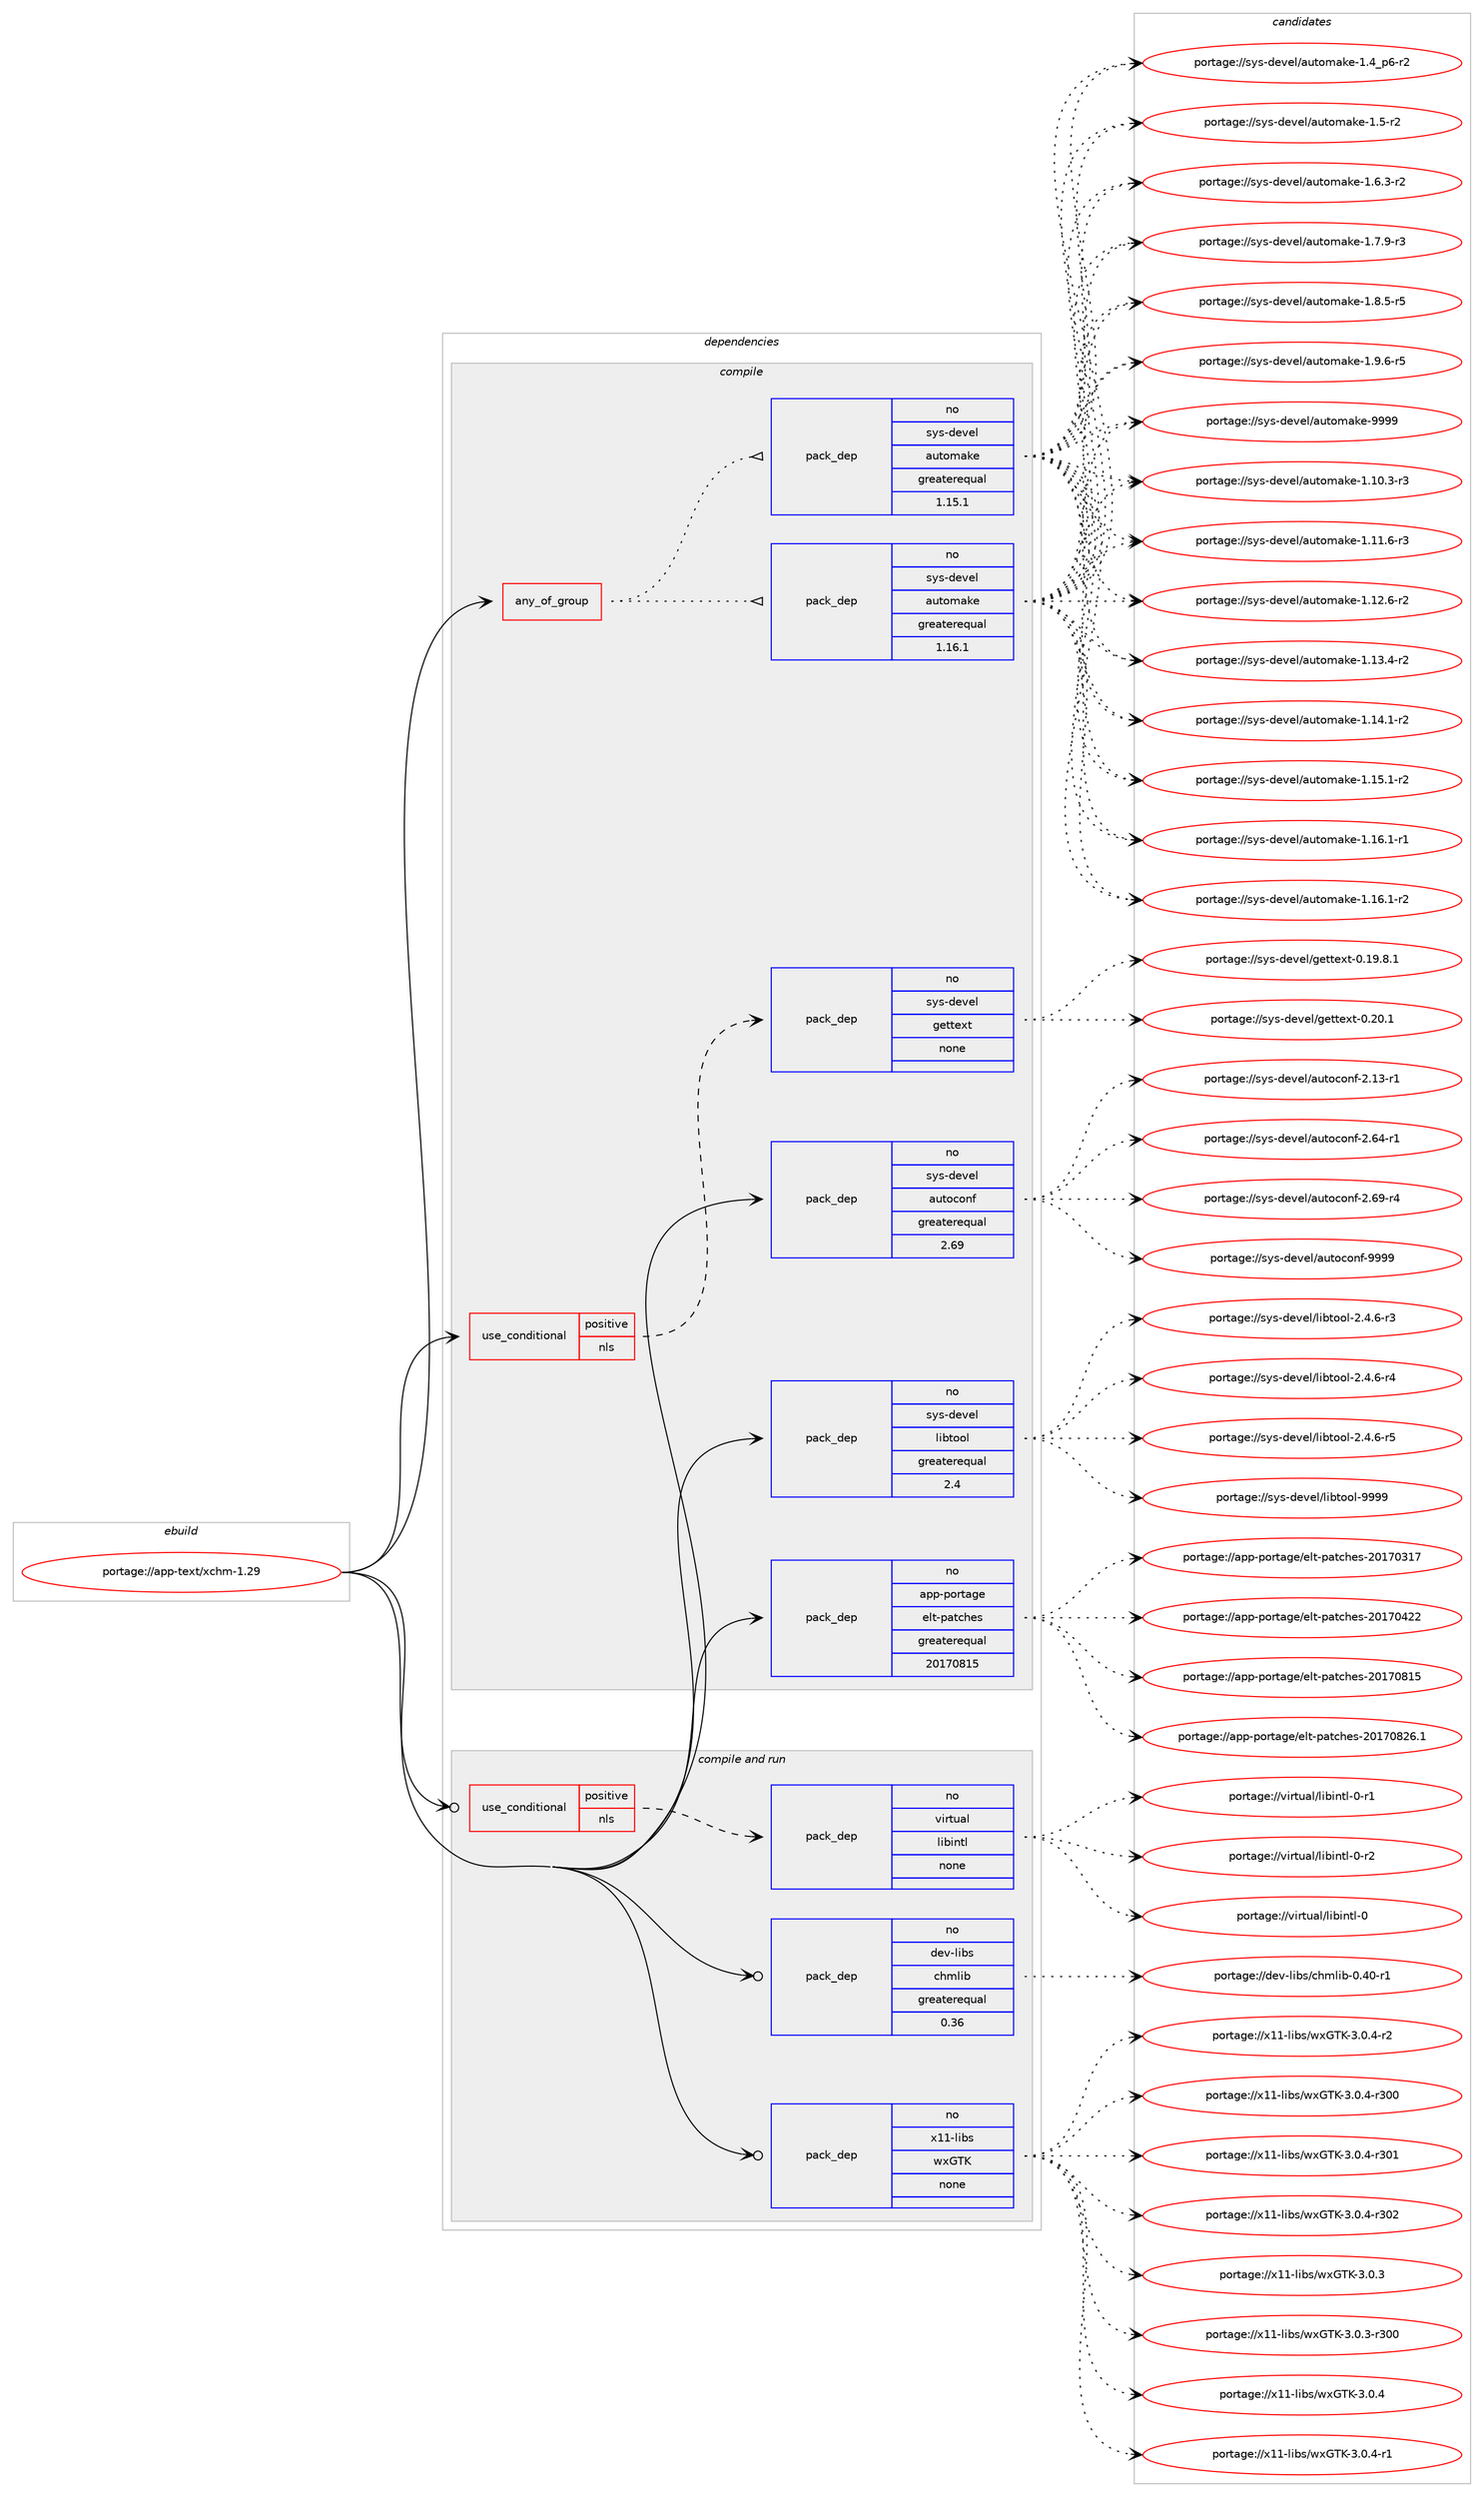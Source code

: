 digraph prolog {

# *************
# Graph options
# *************

newrank=true;
concentrate=true;
compound=true;
graph [rankdir=LR,fontname=Helvetica,fontsize=10,ranksep=1.5];#, ranksep=2.5, nodesep=0.2];
edge  [arrowhead=vee];
node  [fontname=Helvetica,fontsize=10];

# **********
# The ebuild
# **********

subgraph cluster_leftcol {
color=gray;
rank=same;
label=<<i>ebuild</i>>;
id [label="portage://app-text/xchm-1.29", color=red, width=4, href="../app-text/xchm-1.29.svg"];
}

# ****************
# The dependencies
# ****************

subgraph cluster_midcol {
color=gray;
label=<<i>dependencies</i>>;
subgraph cluster_compile {
fillcolor="#eeeeee";
style=filled;
label=<<i>compile</i>>;
subgraph any811 {
dependency48601 [label=<<TABLE BORDER="0" CELLBORDER="1" CELLSPACING="0" CELLPADDING="4"><TR><TD CELLPADDING="10">any_of_group</TD></TR></TABLE>>, shape=none, color=red];subgraph pack36149 {
dependency48602 [label=<<TABLE BORDER="0" CELLBORDER="1" CELLSPACING="0" CELLPADDING="4" WIDTH="220"><TR><TD ROWSPAN="6" CELLPADDING="30">pack_dep</TD></TR><TR><TD WIDTH="110">no</TD></TR><TR><TD>sys-devel</TD></TR><TR><TD>automake</TD></TR><TR><TD>greaterequal</TD></TR><TR><TD>1.16.1</TD></TR></TABLE>>, shape=none, color=blue];
}
dependency48601:e -> dependency48602:w [weight=20,style="dotted",arrowhead="oinv"];
subgraph pack36150 {
dependency48603 [label=<<TABLE BORDER="0" CELLBORDER="1" CELLSPACING="0" CELLPADDING="4" WIDTH="220"><TR><TD ROWSPAN="6" CELLPADDING="30">pack_dep</TD></TR><TR><TD WIDTH="110">no</TD></TR><TR><TD>sys-devel</TD></TR><TR><TD>automake</TD></TR><TR><TD>greaterequal</TD></TR><TR><TD>1.15.1</TD></TR></TABLE>>, shape=none, color=blue];
}
dependency48601:e -> dependency48603:w [weight=20,style="dotted",arrowhead="oinv"];
}
id:e -> dependency48601:w [weight=20,style="solid",arrowhead="vee"];
subgraph cond11614 {
dependency48604 [label=<<TABLE BORDER="0" CELLBORDER="1" CELLSPACING="0" CELLPADDING="4"><TR><TD ROWSPAN="3" CELLPADDING="10">use_conditional</TD></TR><TR><TD>positive</TD></TR><TR><TD>nls</TD></TR></TABLE>>, shape=none, color=red];
subgraph pack36151 {
dependency48605 [label=<<TABLE BORDER="0" CELLBORDER="1" CELLSPACING="0" CELLPADDING="4" WIDTH="220"><TR><TD ROWSPAN="6" CELLPADDING="30">pack_dep</TD></TR><TR><TD WIDTH="110">no</TD></TR><TR><TD>sys-devel</TD></TR><TR><TD>gettext</TD></TR><TR><TD>none</TD></TR><TR><TD></TD></TR></TABLE>>, shape=none, color=blue];
}
dependency48604:e -> dependency48605:w [weight=20,style="dashed",arrowhead="vee"];
}
id:e -> dependency48604:w [weight=20,style="solid",arrowhead="vee"];
subgraph pack36152 {
dependency48606 [label=<<TABLE BORDER="0" CELLBORDER="1" CELLSPACING="0" CELLPADDING="4" WIDTH="220"><TR><TD ROWSPAN="6" CELLPADDING="30">pack_dep</TD></TR><TR><TD WIDTH="110">no</TD></TR><TR><TD>app-portage</TD></TR><TR><TD>elt-patches</TD></TR><TR><TD>greaterequal</TD></TR><TR><TD>20170815</TD></TR></TABLE>>, shape=none, color=blue];
}
id:e -> dependency48606:w [weight=20,style="solid",arrowhead="vee"];
subgraph pack36153 {
dependency48607 [label=<<TABLE BORDER="0" CELLBORDER="1" CELLSPACING="0" CELLPADDING="4" WIDTH="220"><TR><TD ROWSPAN="6" CELLPADDING="30">pack_dep</TD></TR><TR><TD WIDTH="110">no</TD></TR><TR><TD>sys-devel</TD></TR><TR><TD>autoconf</TD></TR><TR><TD>greaterequal</TD></TR><TR><TD>2.69</TD></TR></TABLE>>, shape=none, color=blue];
}
id:e -> dependency48607:w [weight=20,style="solid",arrowhead="vee"];
subgraph pack36154 {
dependency48608 [label=<<TABLE BORDER="0" CELLBORDER="1" CELLSPACING="0" CELLPADDING="4" WIDTH="220"><TR><TD ROWSPAN="6" CELLPADDING="30">pack_dep</TD></TR><TR><TD WIDTH="110">no</TD></TR><TR><TD>sys-devel</TD></TR><TR><TD>libtool</TD></TR><TR><TD>greaterequal</TD></TR><TR><TD>2.4</TD></TR></TABLE>>, shape=none, color=blue];
}
id:e -> dependency48608:w [weight=20,style="solid",arrowhead="vee"];
}
subgraph cluster_compileandrun {
fillcolor="#eeeeee";
style=filled;
label=<<i>compile and run</i>>;
subgraph cond11615 {
dependency48609 [label=<<TABLE BORDER="0" CELLBORDER="1" CELLSPACING="0" CELLPADDING="4"><TR><TD ROWSPAN="3" CELLPADDING="10">use_conditional</TD></TR><TR><TD>positive</TD></TR><TR><TD>nls</TD></TR></TABLE>>, shape=none, color=red];
subgraph pack36155 {
dependency48610 [label=<<TABLE BORDER="0" CELLBORDER="1" CELLSPACING="0" CELLPADDING="4" WIDTH="220"><TR><TD ROWSPAN="6" CELLPADDING="30">pack_dep</TD></TR><TR><TD WIDTH="110">no</TD></TR><TR><TD>virtual</TD></TR><TR><TD>libintl</TD></TR><TR><TD>none</TD></TR><TR><TD></TD></TR></TABLE>>, shape=none, color=blue];
}
dependency48609:e -> dependency48610:w [weight=20,style="dashed",arrowhead="vee"];
}
id:e -> dependency48609:w [weight=20,style="solid",arrowhead="odotvee"];
subgraph pack36156 {
dependency48611 [label=<<TABLE BORDER="0" CELLBORDER="1" CELLSPACING="0" CELLPADDING="4" WIDTH="220"><TR><TD ROWSPAN="6" CELLPADDING="30">pack_dep</TD></TR><TR><TD WIDTH="110">no</TD></TR><TR><TD>dev-libs</TD></TR><TR><TD>chmlib</TD></TR><TR><TD>greaterequal</TD></TR><TR><TD>0.36</TD></TR></TABLE>>, shape=none, color=blue];
}
id:e -> dependency48611:w [weight=20,style="solid",arrowhead="odotvee"];
subgraph pack36157 {
dependency48612 [label=<<TABLE BORDER="0" CELLBORDER="1" CELLSPACING="0" CELLPADDING="4" WIDTH="220"><TR><TD ROWSPAN="6" CELLPADDING="30">pack_dep</TD></TR><TR><TD WIDTH="110">no</TD></TR><TR><TD>x11-libs</TD></TR><TR><TD>wxGTK</TD></TR><TR><TD>none</TD></TR><TR><TD></TD></TR></TABLE>>, shape=none, color=blue];
}
id:e -> dependency48612:w [weight=20,style="solid",arrowhead="odotvee"];
}
subgraph cluster_run {
fillcolor="#eeeeee";
style=filled;
label=<<i>run</i>>;
}
}

# **************
# The candidates
# **************

subgraph cluster_choices {
rank=same;
color=gray;
label=<<i>candidates</i>>;

subgraph choice36149 {
color=black;
nodesep=1;
choiceportage11512111545100101118101108479711711611110997107101454946494846514511451 [label="portage://sys-devel/automake-1.10.3-r3", color=red, width=4,href="../sys-devel/automake-1.10.3-r3.svg"];
choiceportage11512111545100101118101108479711711611110997107101454946494946544511451 [label="portage://sys-devel/automake-1.11.6-r3", color=red, width=4,href="../sys-devel/automake-1.11.6-r3.svg"];
choiceportage11512111545100101118101108479711711611110997107101454946495046544511450 [label="portage://sys-devel/automake-1.12.6-r2", color=red, width=4,href="../sys-devel/automake-1.12.6-r2.svg"];
choiceportage11512111545100101118101108479711711611110997107101454946495146524511450 [label="portage://sys-devel/automake-1.13.4-r2", color=red, width=4,href="../sys-devel/automake-1.13.4-r2.svg"];
choiceportage11512111545100101118101108479711711611110997107101454946495246494511450 [label="portage://sys-devel/automake-1.14.1-r2", color=red, width=4,href="../sys-devel/automake-1.14.1-r2.svg"];
choiceportage11512111545100101118101108479711711611110997107101454946495346494511450 [label="portage://sys-devel/automake-1.15.1-r2", color=red, width=4,href="../sys-devel/automake-1.15.1-r2.svg"];
choiceportage11512111545100101118101108479711711611110997107101454946495446494511449 [label="portage://sys-devel/automake-1.16.1-r1", color=red, width=4,href="../sys-devel/automake-1.16.1-r1.svg"];
choiceportage11512111545100101118101108479711711611110997107101454946495446494511450 [label="portage://sys-devel/automake-1.16.1-r2", color=red, width=4,href="../sys-devel/automake-1.16.1-r2.svg"];
choiceportage115121115451001011181011084797117116111109971071014549465295112544511450 [label="portage://sys-devel/automake-1.4_p6-r2", color=red, width=4,href="../sys-devel/automake-1.4_p6-r2.svg"];
choiceportage11512111545100101118101108479711711611110997107101454946534511450 [label="portage://sys-devel/automake-1.5-r2", color=red, width=4,href="../sys-devel/automake-1.5-r2.svg"];
choiceportage115121115451001011181011084797117116111109971071014549465446514511450 [label="portage://sys-devel/automake-1.6.3-r2", color=red, width=4,href="../sys-devel/automake-1.6.3-r2.svg"];
choiceportage115121115451001011181011084797117116111109971071014549465546574511451 [label="portage://sys-devel/automake-1.7.9-r3", color=red, width=4,href="../sys-devel/automake-1.7.9-r3.svg"];
choiceportage115121115451001011181011084797117116111109971071014549465646534511453 [label="portage://sys-devel/automake-1.8.5-r5", color=red, width=4,href="../sys-devel/automake-1.8.5-r5.svg"];
choiceportage115121115451001011181011084797117116111109971071014549465746544511453 [label="portage://sys-devel/automake-1.9.6-r5", color=red, width=4,href="../sys-devel/automake-1.9.6-r5.svg"];
choiceportage115121115451001011181011084797117116111109971071014557575757 [label="portage://sys-devel/automake-9999", color=red, width=4,href="../sys-devel/automake-9999.svg"];
dependency48602:e -> choiceportage11512111545100101118101108479711711611110997107101454946494846514511451:w [style=dotted,weight="100"];
dependency48602:e -> choiceportage11512111545100101118101108479711711611110997107101454946494946544511451:w [style=dotted,weight="100"];
dependency48602:e -> choiceportage11512111545100101118101108479711711611110997107101454946495046544511450:w [style=dotted,weight="100"];
dependency48602:e -> choiceportage11512111545100101118101108479711711611110997107101454946495146524511450:w [style=dotted,weight="100"];
dependency48602:e -> choiceportage11512111545100101118101108479711711611110997107101454946495246494511450:w [style=dotted,weight="100"];
dependency48602:e -> choiceportage11512111545100101118101108479711711611110997107101454946495346494511450:w [style=dotted,weight="100"];
dependency48602:e -> choiceportage11512111545100101118101108479711711611110997107101454946495446494511449:w [style=dotted,weight="100"];
dependency48602:e -> choiceportage11512111545100101118101108479711711611110997107101454946495446494511450:w [style=dotted,weight="100"];
dependency48602:e -> choiceportage115121115451001011181011084797117116111109971071014549465295112544511450:w [style=dotted,weight="100"];
dependency48602:e -> choiceportage11512111545100101118101108479711711611110997107101454946534511450:w [style=dotted,weight="100"];
dependency48602:e -> choiceportage115121115451001011181011084797117116111109971071014549465446514511450:w [style=dotted,weight="100"];
dependency48602:e -> choiceportage115121115451001011181011084797117116111109971071014549465546574511451:w [style=dotted,weight="100"];
dependency48602:e -> choiceportage115121115451001011181011084797117116111109971071014549465646534511453:w [style=dotted,weight="100"];
dependency48602:e -> choiceportage115121115451001011181011084797117116111109971071014549465746544511453:w [style=dotted,weight="100"];
dependency48602:e -> choiceportage115121115451001011181011084797117116111109971071014557575757:w [style=dotted,weight="100"];
}
subgraph choice36150 {
color=black;
nodesep=1;
choiceportage11512111545100101118101108479711711611110997107101454946494846514511451 [label="portage://sys-devel/automake-1.10.3-r3", color=red, width=4,href="../sys-devel/automake-1.10.3-r3.svg"];
choiceportage11512111545100101118101108479711711611110997107101454946494946544511451 [label="portage://sys-devel/automake-1.11.6-r3", color=red, width=4,href="../sys-devel/automake-1.11.6-r3.svg"];
choiceportage11512111545100101118101108479711711611110997107101454946495046544511450 [label="portage://sys-devel/automake-1.12.6-r2", color=red, width=4,href="../sys-devel/automake-1.12.6-r2.svg"];
choiceportage11512111545100101118101108479711711611110997107101454946495146524511450 [label="portage://sys-devel/automake-1.13.4-r2", color=red, width=4,href="../sys-devel/automake-1.13.4-r2.svg"];
choiceportage11512111545100101118101108479711711611110997107101454946495246494511450 [label="portage://sys-devel/automake-1.14.1-r2", color=red, width=4,href="../sys-devel/automake-1.14.1-r2.svg"];
choiceportage11512111545100101118101108479711711611110997107101454946495346494511450 [label="portage://sys-devel/automake-1.15.1-r2", color=red, width=4,href="../sys-devel/automake-1.15.1-r2.svg"];
choiceportage11512111545100101118101108479711711611110997107101454946495446494511449 [label="portage://sys-devel/automake-1.16.1-r1", color=red, width=4,href="../sys-devel/automake-1.16.1-r1.svg"];
choiceportage11512111545100101118101108479711711611110997107101454946495446494511450 [label="portage://sys-devel/automake-1.16.1-r2", color=red, width=4,href="../sys-devel/automake-1.16.1-r2.svg"];
choiceportage115121115451001011181011084797117116111109971071014549465295112544511450 [label="portage://sys-devel/automake-1.4_p6-r2", color=red, width=4,href="../sys-devel/automake-1.4_p6-r2.svg"];
choiceportage11512111545100101118101108479711711611110997107101454946534511450 [label="portage://sys-devel/automake-1.5-r2", color=red, width=4,href="../sys-devel/automake-1.5-r2.svg"];
choiceportage115121115451001011181011084797117116111109971071014549465446514511450 [label="portage://sys-devel/automake-1.6.3-r2", color=red, width=4,href="../sys-devel/automake-1.6.3-r2.svg"];
choiceportage115121115451001011181011084797117116111109971071014549465546574511451 [label="portage://sys-devel/automake-1.7.9-r3", color=red, width=4,href="../sys-devel/automake-1.7.9-r3.svg"];
choiceportage115121115451001011181011084797117116111109971071014549465646534511453 [label="portage://sys-devel/automake-1.8.5-r5", color=red, width=4,href="../sys-devel/automake-1.8.5-r5.svg"];
choiceportage115121115451001011181011084797117116111109971071014549465746544511453 [label="portage://sys-devel/automake-1.9.6-r5", color=red, width=4,href="../sys-devel/automake-1.9.6-r5.svg"];
choiceportage115121115451001011181011084797117116111109971071014557575757 [label="portage://sys-devel/automake-9999", color=red, width=4,href="../sys-devel/automake-9999.svg"];
dependency48603:e -> choiceportage11512111545100101118101108479711711611110997107101454946494846514511451:w [style=dotted,weight="100"];
dependency48603:e -> choiceportage11512111545100101118101108479711711611110997107101454946494946544511451:w [style=dotted,weight="100"];
dependency48603:e -> choiceportage11512111545100101118101108479711711611110997107101454946495046544511450:w [style=dotted,weight="100"];
dependency48603:e -> choiceportage11512111545100101118101108479711711611110997107101454946495146524511450:w [style=dotted,weight="100"];
dependency48603:e -> choiceportage11512111545100101118101108479711711611110997107101454946495246494511450:w [style=dotted,weight="100"];
dependency48603:e -> choiceportage11512111545100101118101108479711711611110997107101454946495346494511450:w [style=dotted,weight="100"];
dependency48603:e -> choiceportage11512111545100101118101108479711711611110997107101454946495446494511449:w [style=dotted,weight="100"];
dependency48603:e -> choiceportage11512111545100101118101108479711711611110997107101454946495446494511450:w [style=dotted,weight="100"];
dependency48603:e -> choiceportage115121115451001011181011084797117116111109971071014549465295112544511450:w [style=dotted,weight="100"];
dependency48603:e -> choiceportage11512111545100101118101108479711711611110997107101454946534511450:w [style=dotted,weight="100"];
dependency48603:e -> choiceportage115121115451001011181011084797117116111109971071014549465446514511450:w [style=dotted,weight="100"];
dependency48603:e -> choiceportage115121115451001011181011084797117116111109971071014549465546574511451:w [style=dotted,weight="100"];
dependency48603:e -> choiceportage115121115451001011181011084797117116111109971071014549465646534511453:w [style=dotted,weight="100"];
dependency48603:e -> choiceportage115121115451001011181011084797117116111109971071014549465746544511453:w [style=dotted,weight="100"];
dependency48603:e -> choiceportage115121115451001011181011084797117116111109971071014557575757:w [style=dotted,weight="100"];
}
subgraph choice36151 {
color=black;
nodesep=1;
choiceportage1151211154510010111810110847103101116116101120116454846495746564649 [label="portage://sys-devel/gettext-0.19.8.1", color=red, width=4,href="../sys-devel/gettext-0.19.8.1.svg"];
choiceportage115121115451001011181011084710310111611610112011645484650484649 [label="portage://sys-devel/gettext-0.20.1", color=red, width=4,href="../sys-devel/gettext-0.20.1.svg"];
dependency48605:e -> choiceportage1151211154510010111810110847103101116116101120116454846495746564649:w [style=dotted,weight="100"];
dependency48605:e -> choiceportage115121115451001011181011084710310111611610112011645484650484649:w [style=dotted,weight="100"];
}
subgraph choice36152 {
color=black;
nodesep=1;
choiceportage97112112451121111141169710310147101108116451129711699104101115455048495548514955 [label="portage://app-portage/elt-patches-20170317", color=red, width=4,href="../app-portage/elt-patches-20170317.svg"];
choiceportage97112112451121111141169710310147101108116451129711699104101115455048495548525050 [label="portage://app-portage/elt-patches-20170422", color=red, width=4,href="../app-portage/elt-patches-20170422.svg"];
choiceportage97112112451121111141169710310147101108116451129711699104101115455048495548564953 [label="portage://app-portage/elt-patches-20170815", color=red, width=4,href="../app-portage/elt-patches-20170815.svg"];
choiceportage971121124511211111411697103101471011081164511297116991041011154550484955485650544649 [label="portage://app-portage/elt-patches-20170826.1", color=red, width=4,href="../app-portage/elt-patches-20170826.1.svg"];
dependency48606:e -> choiceportage97112112451121111141169710310147101108116451129711699104101115455048495548514955:w [style=dotted,weight="100"];
dependency48606:e -> choiceportage97112112451121111141169710310147101108116451129711699104101115455048495548525050:w [style=dotted,weight="100"];
dependency48606:e -> choiceportage97112112451121111141169710310147101108116451129711699104101115455048495548564953:w [style=dotted,weight="100"];
dependency48606:e -> choiceportage971121124511211111411697103101471011081164511297116991041011154550484955485650544649:w [style=dotted,weight="100"];
}
subgraph choice36153 {
color=black;
nodesep=1;
choiceportage1151211154510010111810110847971171161119911111010245504649514511449 [label="portage://sys-devel/autoconf-2.13-r1", color=red, width=4,href="../sys-devel/autoconf-2.13-r1.svg"];
choiceportage1151211154510010111810110847971171161119911111010245504654524511449 [label="portage://sys-devel/autoconf-2.64-r1", color=red, width=4,href="../sys-devel/autoconf-2.64-r1.svg"];
choiceportage1151211154510010111810110847971171161119911111010245504654574511452 [label="portage://sys-devel/autoconf-2.69-r4", color=red, width=4,href="../sys-devel/autoconf-2.69-r4.svg"];
choiceportage115121115451001011181011084797117116111991111101024557575757 [label="portage://sys-devel/autoconf-9999", color=red, width=4,href="../sys-devel/autoconf-9999.svg"];
dependency48607:e -> choiceportage1151211154510010111810110847971171161119911111010245504649514511449:w [style=dotted,weight="100"];
dependency48607:e -> choiceportage1151211154510010111810110847971171161119911111010245504654524511449:w [style=dotted,weight="100"];
dependency48607:e -> choiceportage1151211154510010111810110847971171161119911111010245504654574511452:w [style=dotted,weight="100"];
dependency48607:e -> choiceportage115121115451001011181011084797117116111991111101024557575757:w [style=dotted,weight="100"];
}
subgraph choice36154 {
color=black;
nodesep=1;
choiceportage1151211154510010111810110847108105981161111111084550465246544511451 [label="portage://sys-devel/libtool-2.4.6-r3", color=red, width=4,href="../sys-devel/libtool-2.4.6-r3.svg"];
choiceportage1151211154510010111810110847108105981161111111084550465246544511452 [label="portage://sys-devel/libtool-2.4.6-r4", color=red, width=4,href="../sys-devel/libtool-2.4.6-r4.svg"];
choiceportage1151211154510010111810110847108105981161111111084550465246544511453 [label="portage://sys-devel/libtool-2.4.6-r5", color=red, width=4,href="../sys-devel/libtool-2.4.6-r5.svg"];
choiceportage1151211154510010111810110847108105981161111111084557575757 [label="portage://sys-devel/libtool-9999", color=red, width=4,href="../sys-devel/libtool-9999.svg"];
dependency48608:e -> choiceportage1151211154510010111810110847108105981161111111084550465246544511451:w [style=dotted,weight="100"];
dependency48608:e -> choiceportage1151211154510010111810110847108105981161111111084550465246544511452:w [style=dotted,weight="100"];
dependency48608:e -> choiceportage1151211154510010111810110847108105981161111111084550465246544511453:w [style=dotted,weight="100"];
dependency48608:e -> choiceportage1151211154510010111810110847108105981161111111084557575757:w [style=dotted,weight="100"];
}
subgraph choice36155 {
color=black;
nodesep=1;
choiceportage1181051141161179710847108105981051101161084548 [label="portage://virtual/libintl-0", color=red, width=4,href="../virtual/libintl-0.svg"];
choiceportage11810511411611797108471081059810511011610845484511449 [label="portage://virtual/libintl-0-r1", color=red, width=4,href="../virtual/libintl-0-r1.svg"];
choiceportage11810511411611797108471081059810511011610845484511450 [label="portage://virtual/libintl-0-r2", color=red, width=4,href="../virtual/libintl-0-r2.svg"];
dependency48610:e -> choiceportage1181051141161179710847108105981051101161084548:w [style=dotted,weight="100"];
dependency48610:e -> choiceportage11810511411611797108471081059810511011610845484511449:w [style=dotted,weight="100"];
dependency48610:e -> choiceportage11810511411611797108471081059810511011610845484511450:w [style=dotted,weight="100"];
}
subgraph choice36156 {
color=black;
nodesep=1;
choiceportage100101118451081059811547991041091081059845484652484511449 [label="portage://dev-libs/chmlib-0.40-r1", color=red, width=4,href="../dev-libs/chmlib-0.40-r1.svg"];
dependency48611:e -> choiceportage100101118451081059811547991041091081059845484652484511449:w [style=dotted,weight="100"];
}
subgraph choice36157 {
color=black;
nodesep=1;
choiceportage1204949451081059811547119120718475455146484651 [label="portage://x11-libs/wxGTK-3.0.3", color=red, width=4,href="../x11-libs/wxGTK-3.0.3.svg"];
choiceportage120494945108105981154711912071847545514648465145114514848 [label="portage://x11-libs/wxGTK-3.0.3-r300", color=red, width=4,href="../x11-libs/wxGTK-3.0.3-r300.svg"];
choiceportage1204949451081059811547119120718475455146484652 [label="portage://x11-libs/wxGTK-3.0.4", color=red, width=4,href="../x11-libs/wxGTK-3.0.4.svg"];
choiceportage12049494510810598115471191207184754551464846524511449 [label="portage://x11-libs/wxGTK-3.0.4-r1", color=red, width=4,href="../x11-libs/wxGTK-3.0.4-r1.svg"];
choiceportage12049494510810598115471191207184754551464846524511450 [label="portage://x11-libs/wxGTK-3.0.4-r2", color=red, width=4,href="../x11-libs/wxGTK-3.0.4-r2.svg"];
choiceportage120494945108105981154711912071847545514648465245114514848 [label="portage://x11-libs/wxGTK-3.0.4-r300", color=red, width=4,href="../x11-libs/wxGTK-3.0.4-r300.svg"];
choiceportage120494945108105981154711912071847545514648465245114514849 [label="portage://x11-libs/wxGTK-3.0.4-r301", color=red, width=4,href="../x11-libs/wxGTK-3.0.4-r301.svg"];
choiceportage120494945108105981154711912071847545514648465245114514850 [label="portage://x11-libs/wxGTK-3.0.4-r302", color=red, width=4,href="../x11-libs/wxGTK-3.0.4-r302.svg"];
dependency48612:e -> choiceportage1204949451081059811547119120718475455146484651:w [style=dotted,weight="100"];
dependency48612:e -> choiceportage120494945108105981154711912071847545514648465145114514848:w [style=dotted,weight="100"];
dependency48612:e -> choiceportage1204949451081059811547119120718475455146484652:w [style=dotted,weight="100"];
dependency48612:e -> choiceportage12049494510810598115471191207184754551464846524511449:w [style=dotted,weight="100"];
dependency48612:e -> choiceportage12049494510810598115471191207184754551464846524511450:w [style=dotted,weight="100"];
dependency48612:e -> choiceportage120494945108105981154711912071847545514648465245114514848:w [style=dotted,weight="100"];
dependency48612:e -> choiceportage120494945108105981154711912071847545514648465245114514849:w [style=dotted,weight="100"];
dependency48612:e -> choiceportage120494945108105981154711912071847545514648465245114514850:w [style=dotted,weight="100"];
}
}

}
